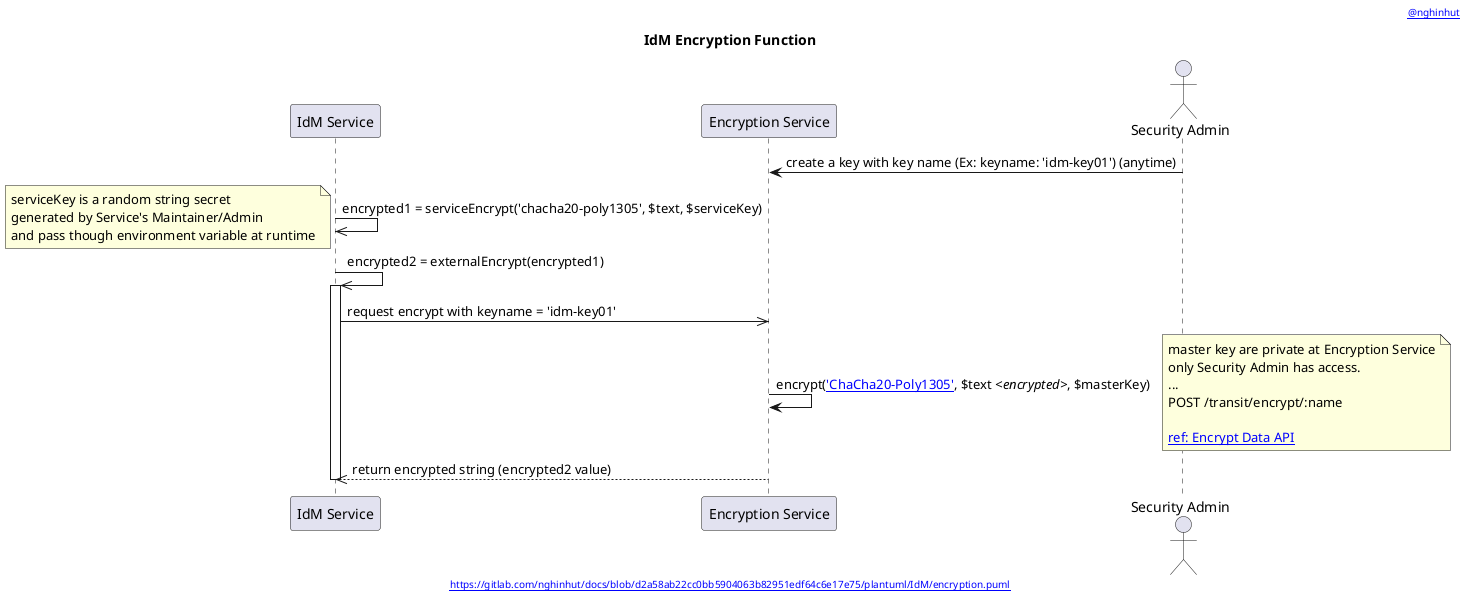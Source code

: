 @startuml
'-----START auto generated metadata please keep comment here to allow auto update-----
'-----DON'T EDIT THIS SECTION, INSTEAD RE-RUN prebuild.sh TO UPDATE-----
header [[https://www.nghinhut.dev?from=http%5C%3A%5C%2F%5C%2Fwww%5C.plantuml%5C.com%5C%2Fplantuml%5C%2Fproxy%3Ffmt%3Dsvg%5C%26src%3Dhttps%5C%3A%5C%2F%5C%2Fgitlab%5C.com%5C%2Fnghinhut%5C%2Fdocs%5C%2Fraw%5C%2Fd2a58ab22cc0bb5904063b82951edf64c6e17e75%5C%2Fplantuml%5C%2FIdM%5C%2Fencryption%5C.puml%0A @nghinhut]]
footer [[http://www.plantuml.com/plantuml/proxy?fmt=svg&src=https://gitlab.com/nghinhut/docs/raw/d2a58ab22cc0bb5904063b82951edf64c6e17e75/plantuml/IdM/encryption.puml https://gitlab.com/nghinhut/docs/blob/d2a58ab22cc0bb5904063b82951edf64c6e17e75/plantuml/IdM/encryption.puml]]
'-----END auto generated metadata please keep comment here to allow auto update-----
title IdM Encryption Function
participant "IdM Service" as idm
participant "Encryption Service" as es
actor "Security Admin" as esAdmin

es <- esAdmin : create a key with key name (Ex: keyname: 'idm-key01') (anytime)

idm ->> idm : encrypted1 = serviceEncrypt('chacha20-poly1305', $text, $serviceKey)
note left
    serviceKey is a random string secret
    generated by Service's Maintainer/Admin
    and pass though environment variable at runtime
end note

idm ->> idm : encrypted2 = externalEncrypt(encrypted1)
activate idm
    idm ->> es : request encrypt with keyname = 'idm-key01'
        es -> es : encrypt([[https://www.vaultproject.io/docs/secrets/transit/index.html#chacha20-poly1305{ChaCha20-Poly1305 with a 256-bit key} 'ChaCha20-Poly1305']], $text //<encrypted>//, $masterKey)
        note right
            master key are private at Encryption Service
            only Security Admin has access.
            ...
            POST /transit/encrypt/:name

            [[https://www.vaultproject.io/api/secret/transit/index.html#encrypt-data ref: Encrypt Data API]]
        end note
    idm <<-- es : return encrypted string (encrypted2 value)
deactivate idm
@enduml